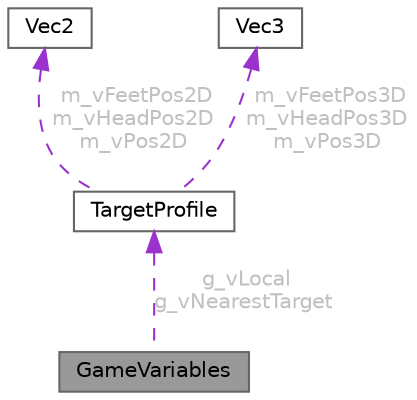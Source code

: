digraph "GameVariables"
{
 // LATEX_PDF_SIZE
  bgcolor="transparent";
  edge [fontname=Helvetica,fontsize=10,labelfontname=Helvetica,labelfontsize=10];
  node [fontname=Helvetica,fontsize=10,shape=box,height=0.2,width=0.4];
  Node1 [id="Node000001",label="GameVariables",height=0.2,width=0.4,color="gray40", fillcolor="grey60", style="filled", fontcolor="black",tooltip="Stores game-related variables for managing targets and the local player."];
  Node2 -> Node1 [id="edge1_Node000001_Node000002",dir="back",color="darkorchid3",style="dashed",tooltip=" ",label=" g_vLocal\ng_vNearestTarget",fontcolor="grey" ];
  Node2 [id="Node000002",label="TargetProfile",height=0.2,width=0.4,color="gray40", fillcolor="white", style="filled",URL="$db/d59/classTargetProfile.html",tooltip=" "];
  Node3 -> Node2 [id="edge2_Node000002_Node000003",dir="back",color="darkorchid3",style="dashed",tooltip=" ",label=" m_vFeetPos2D\nm_vHeadPos2D\nm_vPos2D",fontcolor="grey" ];
  Node3 [id="Node000003",label="Vec2",height=0.2,width=0.4,color="gray40", fillcolor="white", style="filled",URL="$d3/d95/classVec2.html",tooltip=" "];
  Node4 -> Node2 [id="edge3_Node000002_Node000004",dir="back",color="darkorchid3",style="dashed",tooltip=" ",label=" m_vFeetPos3D\nm_vHeadPos3D\nm_vPos3D",fontcolor="grey" ];
  Node4 [id="Node000004",label="Vec3",height=0.2,width=0.4,color="gray40", fillcolor="white", style="filled",URL="$d9/de4/classVec3.html",tooltip=" "];
}

